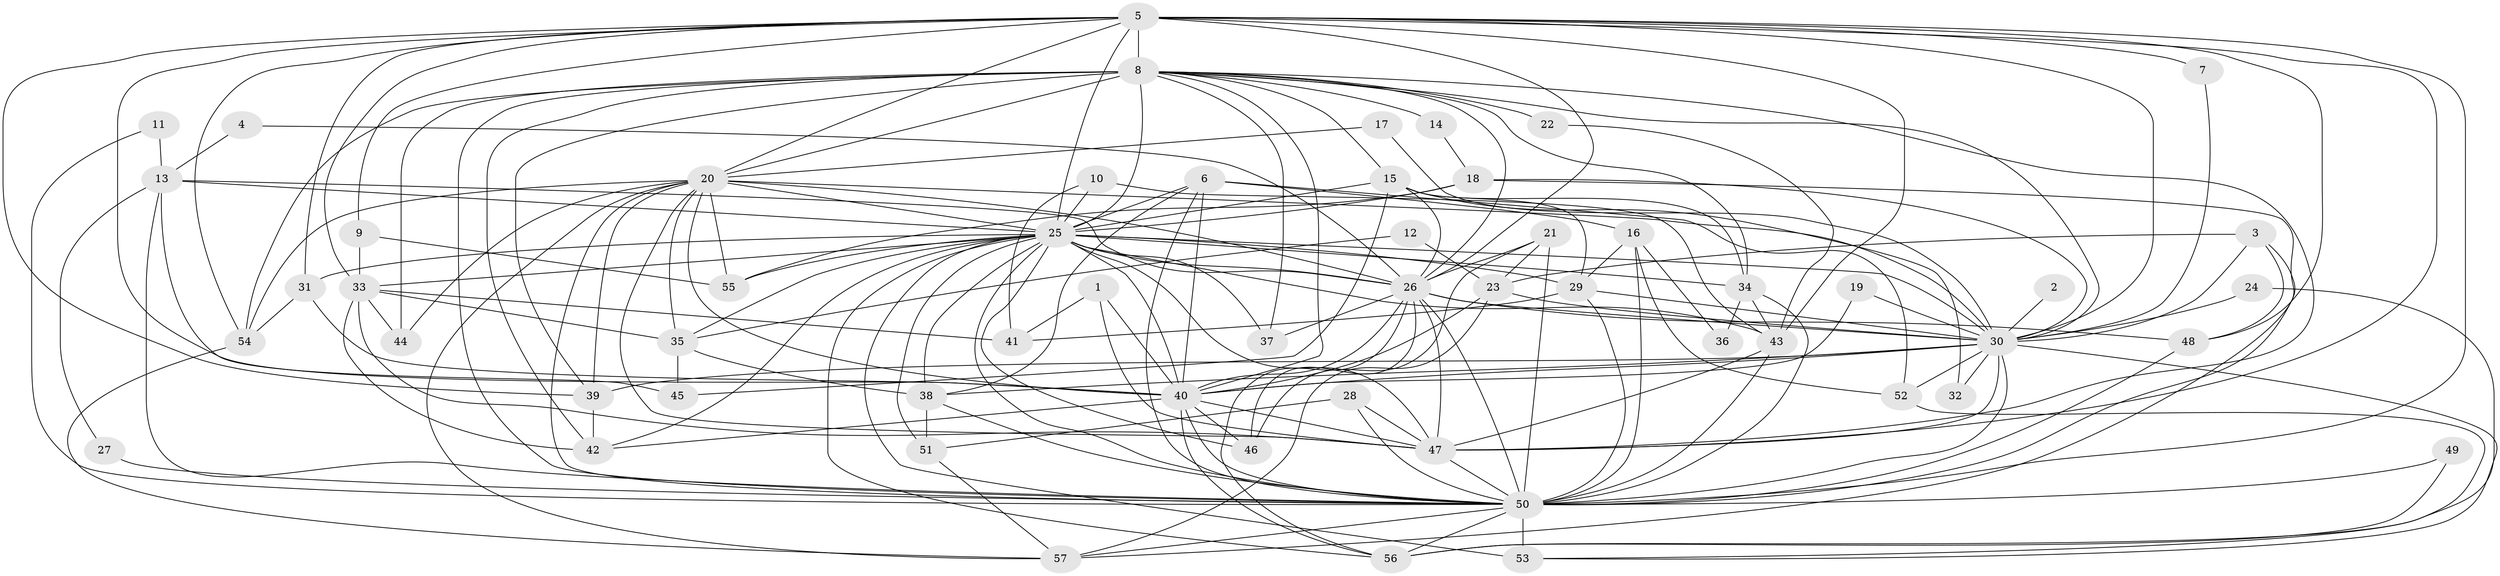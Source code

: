 // original degree distribution, {14: 0.007142857142857143, 18: 0.007142857142857143, 34: 0.007142857142857143, 21: 0.007142857142857143, 20: 0.007142857142857143, 19: 0.007142857142857143, 22: 0.007142857142857143, 17: 0.007142857142857143, 30: 0.007142857142857143, 40: 0.007142857142857143, 2: 0.5857142857142857, 5: 0.02857142857142857, 4: 0.09285714285714286, 3: 0.1357142857142857, 7: 0.02857142857142857, 8: 0.02142857142857143, 6: 0.03571428571428571}
// Generated by graph-tools (version 1.1) at 2025/36/03/04/25 23:36:23]
// undirected, 57 vertices, 178 edges
graph export_dot {
  node [color=gray90,style=filled];
  1;
  2;
  3;
  4;
  5;
  6;
  7;
  8;
  9;
  10;
  11;
  12;
  13;
  14;
  15;
  16;
  17;
  18;
  19;
  20;
  21;
  22;
  23;
  24;
  25;
  26;
  27;
  28;
  29;
  30;
  31;
  32;
  33;
  34;
  35;
  36;
  37;
  38;
  39;
  40;
  41;
  42;
  43;
  44;
  45;
  46;
  47;
  48;
  49;
  50;
  51;
  52;
  53;
  54;
  55;
  56;
  57;
  1 -- 40 [weight=1.0];
  1 -- 41 [weight=1.0];
  1 -- 47 [weight=1.0];
  2 -- 30 [weight=1.0];
  3 -- 23 [weight=1.0];
  3 -- 30 [weight=1.0];
  3 -- 48 [weight=1.0];
  3 -- 57 [weight=1.0];
  4 -- 13 [weight=1.0];
  4 -- 26 [weight=1.0];
  5 -- 7 [weight=1.0];
  5 -- 8 [weight=3.0];
  5 -- 9 [weight=1.0];
  5 -- 20 [weight=2.0];
  5 -- 25 [weight=4.0];
  5 -- 26 [weight=2.0];
  5 -- 30 [weight=2.0];
  5 -- 31 [weight=1.0];
  5 -- 33 [weight=1.0];
  5 -- 39 [weight=1.0];
  5 -- 40 [weight=2.0];
  5 -- 43 [weight=1.0];
  5 -- 47 [weight=2.0];
  5 -- 48 [weight=1.0];
  5 -- 50 [weight=2.0];
  5 -- 54 [weight=1.0];
  6 -- 16 [weight=1.0];
  6 -- 25 [weight=1.0];
  6 -- 38 [weight=1.0];
  6 -- 40 [weight=1.0];
  6 -- 50 [weight=1.0];
  6 -- 52 [weight=1.0];
  7 -- 30 [weight=1.0];
  8 -- 14 [weight=1.0];
  8 -- 15 [weight=1.0];
  8 -- 20 [weight=1.0];
  8 -- 22 [weight=1.0];
  8 -- 25 [weight=1.0];
  8 -- 26 [weight=1.0];
  8 -- 30 [weight=1.0];
  8 -- 34 [weight=1.0];
  8 -- 37 [weight=1.0];
  8 -- 39 [weight=1.0];
  8 -- 40 [weight=1.0];
  8 -- 42 [weight=1.0];
  8 -- 44 [weight=1.0];
  8 -- 47 [weight=1.0];
  8 -- 50 [weight=2.0];
  8 -- 54 [weight=1.0];
  9 -- 33 [weight=1.0];
  9 -- 55 [weight=1.0];
  10 -- 25 [weight=2.0];
  10 -- 41 [weight=1.0];
  10 -- 43 [weight=1.0];
  11 -- 13 [weight=1.0];
  11 -- 50 [weight=1.0];
  12 -- 23 [weight=1.0];
  12 -- 35 [weight=1.0];
  13 -- 25 [weight=3.0];
  13 -- 26 [weight=1.0];
  13 -- 27 [weight=1.0];
  13 -- 45 [weight=1.0];
  13 -- 50 [weight=1.0];
  14 -- 18 [weight=1.0];
  15 -- 25 [weight=1.0];
  15 -- 26 [weight=1.0];
  15 -- 29 [weight=1.0];
  15 -- 32 [weight=1.0];
  15 -- 34 [weight=1.0];
  15 -- 45 [weight=1.0];
  16 -- 29 [weight=1.0];
  16 -- 36 [weight=1.0];
  16 -- 50 [weight=2.0];
  16 -- 52 [weight=2.0];
  17 -- 20 [weight=1.0];
  17 -- 30 [weight=1.0];
  18 -- 25 [weight=1.0];
  18 -- 30 [weight=3.0];
  18 -- 50 [weight=1.0];
  18 -- 55 [weight=1.0];
  19 -- 30 [weight=1.0];
  19 -- 40 [weight=1.0];
  20 -- 25 [weight=1.0];
  20 -- 26 [weight=2.0];
  20 -- 30 [weight=1.0];
  20 -- 35 [weight=1.0];
  20 -- 39 [weight=1.0];
  20 -- 40 [weight=1.0];
  20 -- 44 [weight=1.0];
  20 -- 47 [weight=1.0];
  20 -- 50 [weight=2.0];
  20 -- 54 [weight=1.0];
  20 -- 55 [weight=1.0];
  20 -- 57 [weight=1.0];
  21 -- 23 [weight=1.0];
  21 -- 26 [weight=1.0];
  21 -- 46 [weight=1.0];
  21 -- 50 [weight=1.0];
  22 -- 43 [weight=1.0];
  23 -- 30 [weight=2.0];
  23 -- 40 [weight=1.0];
  23 -- 57 [weight=1.0];
  24 -- 30 [weight=1.0];
  24 -- 56 [weight=1.0];
  25 -- 26 [weight=1.0];
  25 -- 29 [weight=1.0];
  25 -- 30 [weight=3.0];
  25 -- 31 [weight=1.0];
  25 -- 33 [weight=1.0];
  25 -- 34 [weight=2.0];
  25 -- 35 [weight=1.0];
  25 -- 37 [weight=1.0];
  25 -- 38 [weight=1.0];
  25 -- 40 [weight=3.0];
  25 -- 42 [weight=1.0];
  25 -- 43 [weight=1.0];
  25 -- 46 [weight=1.0];
  25 -- 47 [weight=3.0];
  25 -- 50 [weight=1.0];
  25 -- 51 [weight=2.0];
  25 -- 53 [weight=1.0];
  25 -- 55 [weight=1.0];
  25 -- 56 [weight=1.0];
  26 -- 30 [weight=1.0];
  26 -- 37 [weight=2.0];
  26 -- 40 [weight=1.0];
  26 -- 46 [weight=1.0];
  26 -- 47 [weight=3.0];
  26 -- 48 [weight=1.0];
  26 -- 50 [weight=2.0];
  26 -- 56 [weight=1.0];
  27 -- 50 [weight=1.0];
  28 -- 47 [weight=1.0];
  28 -- 50 [weight=1.0];
  28 -- 51 [weight=1.0];
  29 -- 30 [weight=1.0];
  29 -- 41 [weight=1.0];
  29 -- 50 [weight=1.0];
  30 -- 32 [weight=1.0];
  30 -- 38 [weight=1.0];
  30 -- 39 [weight=1.0];
  30 -- 40 [weight=1.0];
  30 -- 47 [weight=1.0];
  30 -- 50 [weight=2.0];
  30 -- 52 [weight=1.0];
  30 -- 53 [weight=1.0];
  31 -- 40 [weight=1.0];
  31 -- 54 [weight=1.0];
  33 -- 35 [weight=1.0];
  33 -- 41 [weight=1.0];
  33 -- 42 [weight=1.0];
  33 -- 44 [weight=1.0];
  33 -- 47 [weight=3.0];
  34 -- 36 [weight=1.0];
  34 -- 43 [weight=1.0];
  34 -- 50 [weight=1.0];
  35 -- 38 [weight=1.0];
  35 -- 45 [weight=1.0];
  38 -- 50 [weight=1.0];
  38 -- 51 [weight=1.0];
  39 -- 42 [weight=1.0];
  40 -- 42 [weight=1.0];
  40 -- 46 [weight=1.0];
  40 -- 47 [weight=1.0];
  40 -- 50 [weight=1.0];
  40 -- 56 [weight=1.0];
  43 -- 47 [weight=1.0];
  43 -- 50 [weight=1.0];
  47 -- 50 [weight=2.0];
  48 -- 50 [weight=1.0];
  49 -- 50 [weight=1.0];
  49 -- 56 [weight=1.0];
  50 -- 53 [weight=2.0];
  50 -- 56 [weight=1.0];
  50 -- 57 [weight=1.0];
  51 -- 57 [weight=1.0];
  52 -- 53 [weight=1.0];
  54 -- 57 [weight=1.0];
}
